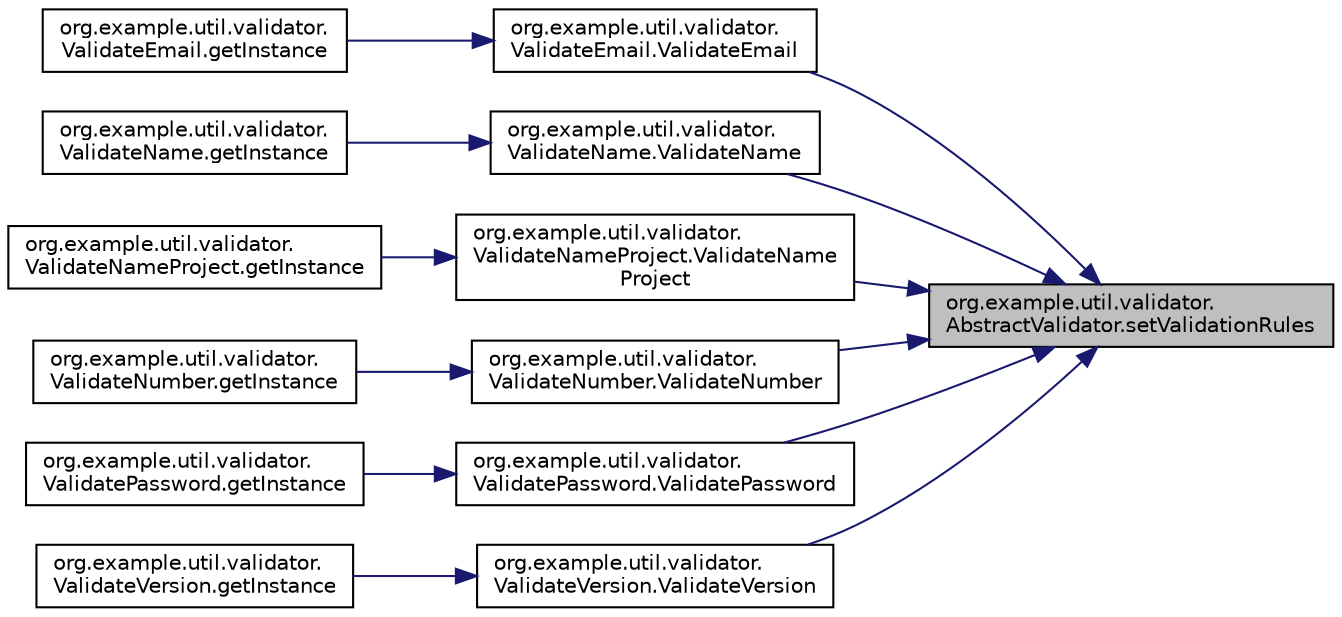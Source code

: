 digraph "org.example.util.validator.AbstractValidator.setValidationRules"
{
 // LATEX_PDF_SIZE
  edge [fontname="Helvetica",fontsize="10",labelfontname="Helvetica",labelfontsize="10"];
  node [fontname="Helvetica",fontsize="10",shape=record];
  rankdir="RL";
  Node1 [label="org.example.util.validator.\lAbstractValidator.setValidationRules",height=0.2,width=0.4,color="black", fillcolor="grey75", style="filled", fontcolor="black",tooltip="Sets validation rules."];
  Node1 -> Node2 [dir="back",color="midnightblue",fontsize="10",style="solid",fontname="Helvetica"];
  Node2 [label="org.example.util.validator.\lValidateEmail.ValidateEmail",height=0.2,width=0.4,color="black", fillcolor="white", style="filled",URL="$db/db6/a00074_ae8dba6bfba3679ad3c67065ac184c9d9.html#ae8dba6bfba3679ad3c67065ac184c9d9",tooltip="Instantiates a new Validate email."];
  Node2 -> Node3 [dir="back",color="midnightblue",fontsize="10",style="solid",fontname="Helvetica"];
  Node3 [label="org.example.util.validator.\lValidateEmail.getInstance",height=0.2,width=0.4,color="black", fillcolor="white", style="filled",URL="$db/db6/a00074_abac46a84234108a674bc1b3015b69c5f.html#abac46a84234108a674bc1b3015b69c5f",tooltip="Get instance validate email."];
  Node1 -> Node4 [dir="back",color="midnightblue",fontsize="10",style="solid",fontname="Helvetica"];
  Node4 [label="org.example.util.validator.\lValidateName.ValidateName",height=0.2,width=0.4,color="black", fillcolor="white", style="filled",URL="$d4/d63/a00082_a9c90be3800e94202aa8c534963ba82a7.html#a9c90be3800e94202aa8c534963ba82a7",tooltip="Costruttore privato per Validate name."];
  Node4 -> Node5 [dir="back",color="midnightblue",fontsize="10",style="solid",fontname="Helvetica"];
  Node5 [label="org.example.util.validator.\lValidateName.getInstance",height=0.2,width=0.4,color="black", fillcolor="white", style="filled",URL="$d4/d63/a00082_ac2b39a9696fd75151ce40bbe22c16b26.html#ac2b39a9696fd75151ce40bbe22c16b26",tooltip="LA classe e' un Singleton."];
  Node1 -> Node6 [dir="back",color="midnightblue",fontsize="10",style="solid",fontname="Helvetica"];
  Node6 [label="org.example.util.validator.\lValidateNameProject.ValidateName\lProject",height=0.2,width=0.4,color="black", fillcolor="white", style="filled",URL="$da/d2a/a00086_a1850c3163d863987288bf1edcc6389b5.html#a1850c3163d863987288bf1edcc6389b5",tooltip="Instantiates a new Validate name project."];
  Node6 -> Node7 [dir="back",color="midnightblue",fontsize="10",style="solid",fontname="Helvetica"];
  Node7 [label="org.example.util.validator.\lValidateNameProject.getInstance",height=0.2,width=0.4,color="black", fillcolor="white", style="filled",URL="$da/d2a/a00086_a7c142951e54bdc41b5edfc0198b27085.html#a7c142951e54bdc41b5edfc0198b27085",tooltip=" "];
  Node1 -> Node8 [dir="back",color="midnightblue",fontsize="10",style="solid",fontname="Helvetica"];
  Node8 [label="org.example.util.validator.\lValidateNumber.ValidateNumber",height=0.2,width=0.4,color="black", fillcolor="white", style="filled",URL="$d9/dec/a00090_a7ec897e4582c73f64c31a54dd7be673e.html#a7ec897e4582c73f64c31a54dd7be673e",tooltip="Classe con soli metodi statici."];
  Node8 -> Node9 [dir="back",color="midnightblue",fontsize="10",style="solid",fontname="Helvetica"];
  Node9 [label="org.example.util.validator.\lValidateNumber.getInstance",height=0.2,width=0.4,color="black", fillcolor="white", style="filled",URL="$d9/dec/a00090_a1840e622aff4ceb0f101dfccfbaa1ea6.html#a1840e622aff4ceb0f101dfccfbaa1ea6",tooltip=" "];
  Node1 -> Node10 [dir="back",color="midnightblue",fontsize="10",style="solid",fontname="Helvetica"];
  Node10 [label="org.example.util.validator.\lValidatePassword.ValidatePassword",height=0.2,width=0.4,color="black", fillcolor="white", style="filled",URL="$dc/d54/a00094_a09058a89cf339fab41d91e0ede7e7a65.html#a09058a89cf339fab41d91e0ede7e7a65",tooltip="Classe con soli metodi statici."];
  Node10 -> Node11 [dir="back",color="midnightblue",fontsize="10",style="solid",fontname="Helvetica"];
  Node11 [label="org.example.util.validator.\lValidatePassword.getInstance",height=0.2,width=0.4,color="black", fillcolor="white", style="filled",URL="$dc/d54/a00094_a7cdbfc909abec4b38a5faf0e3d681010.html#a7cdbfc909abec4b38a5faf0e3d681010",tooltip=" "];
  Node1 -> Node12 [dir="back",color="midnightblue",fontsize="10",style="solid",fontname="Helvetica"];
  Node12 [label="org.example.util.validator.\lValidateVersion.ValidateVersion",height=0.2,width=0.4,color="black", fillcolor="white", style="filled",URL="$d1/d44/a00098_a58d066a503457746c5baad96499626ce.html#a58d066a503457746c5baad96499626ce",tooltip="Instantiates a new Validate version."];
  Node12 -> Node13 [dir="back",color="midnightblue",fontsize="10",style="solid",fontname="Helvetica"];
  Node13 [label="org.example.util.validator.\lValidateVersion.getInstance",height=0.2,width=0.4,color="black", fillcolor="white", style="filled",URL="$d1/d44/a00098_a35c88363913c2e20998d82e6ab1f5d82.html#a35c88363913c2e20998d82e6ab1f5d82",tooltip="Get instance validate version."];
}

